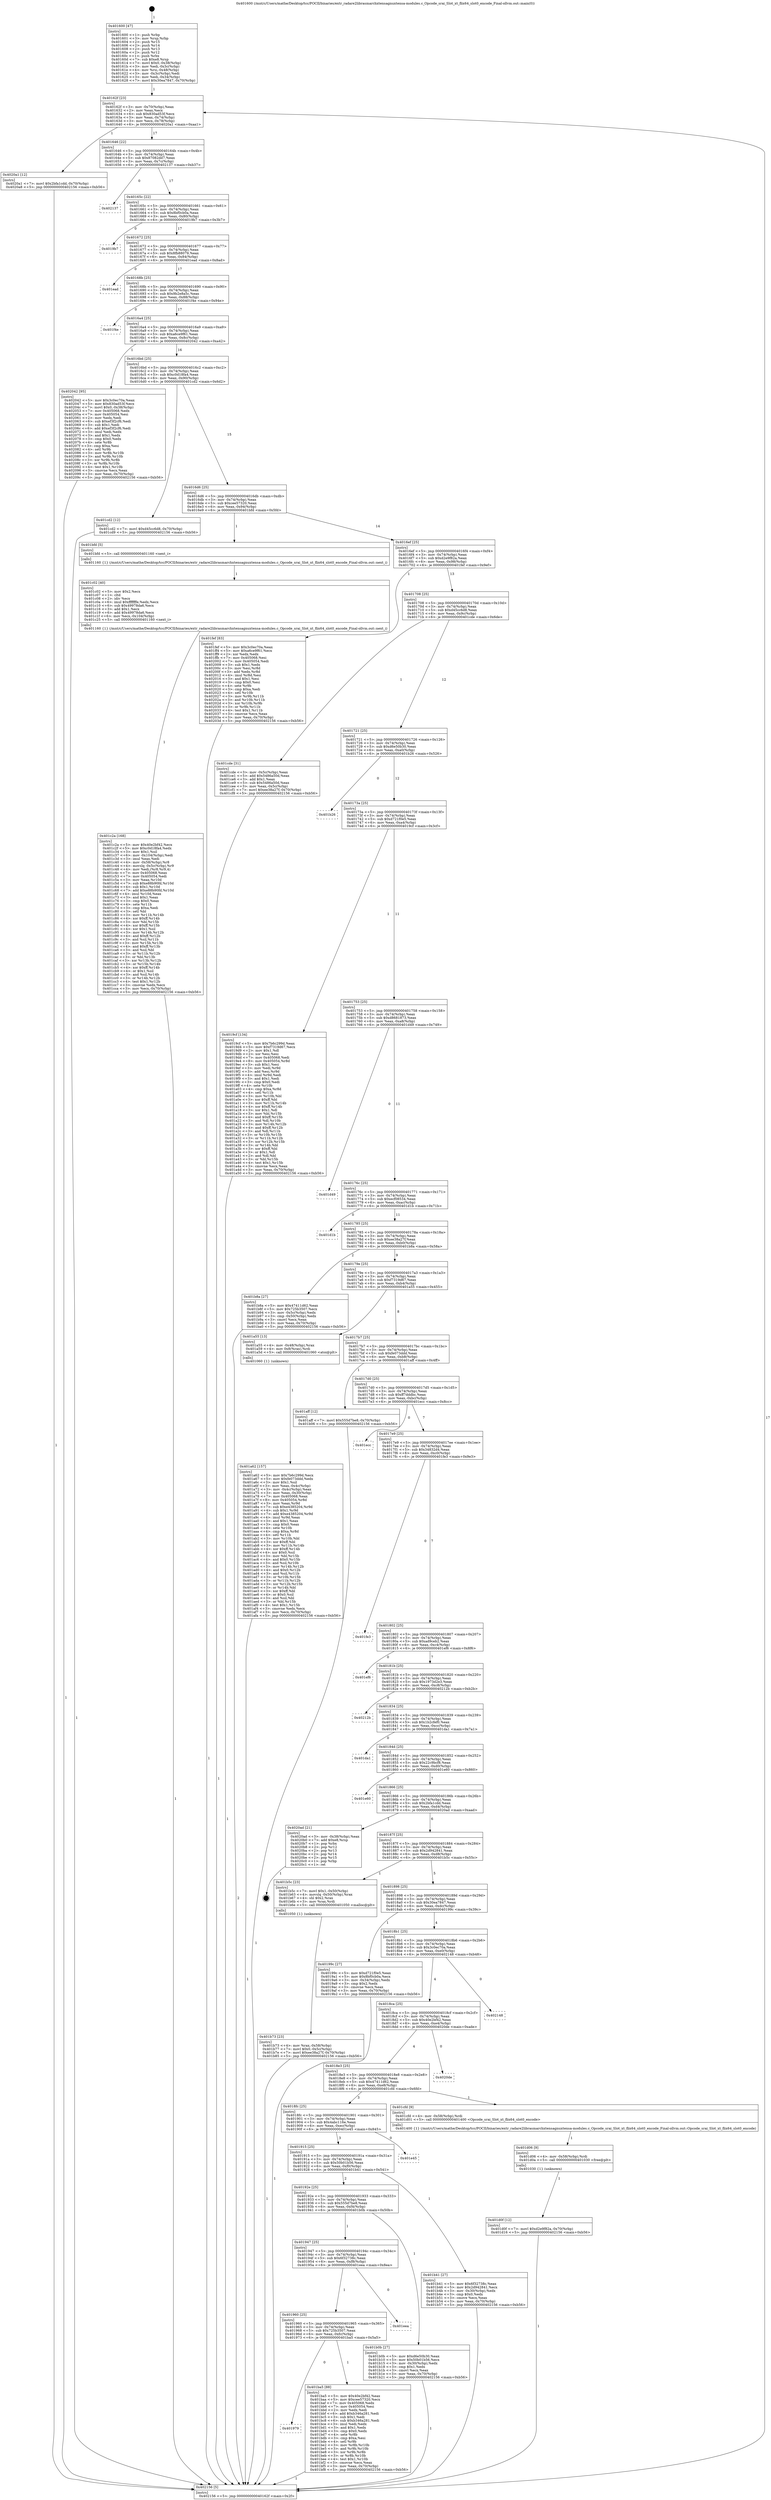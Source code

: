 digraph "0x401600" {
  label = "0x401600 (/mnt/c/Users/mathe/Desktop/tcc/POCII/binaries/extr_radare2librasmarchxtensagnuxtensa-modules.c_Opcode_srai_Slot_xt_flix64_slot0_encode_Final-ollvm.out::main(0))"
  labelloc = "t"
  node[shape=record]

  Entry [label="",width=0.3,height=0.3,shape=circle,fillcolor=black,style=filled]
  "0x40162f" [label="{
     0x40162f [23]\l
     | [instrs]\l
     &nbsp;&nbsp;0x40162f \<+3\>: mov -0x70(%rbp),%eax\l
     &nbsp;&nbsp;0x401632 \<+2\>: mov %eax,%ecx\l
     &nbsp;&nbsp;0x401634 \<+6\>: sub $0x830ad53f,%ecx\l
     &nbsp;&nbsp;0x40163a \<+3\>: mov %eax,-0x74(%rbp)\l
     &nbsp;&nbsp;0x40163d \<+3\>: mov %ecx,-0x78(%rbp)\l
     &nbsp;&nbsp;0x401640 \<+6\>: je 00000000004020a1 \<main+0xaa1\>\l
  }"]
  "0x4020a1" [label="{
     0x4020a1 [12]\l
     | [instrs]\l
     &nbsp;&nbsp;0x4020a1 \<+7\>: movl $0x2bfa1cdd,-0x70(%rbp)\l
     &nbsp;&nbsp;0x4020a8 \<+5\>: jmp 0000000000402156 \<main+0xb56\>\l
  }"]
  "0x401646" [label="{
     0x401646 [22]\l
     | [instrs]\l
     &nbsp;&nbsp;0x401646 \<+5\>: jmp 000000000040164b \<main+0x4b\>\l
     &nbsp;&nbsp;0x40164b \<+3\>: mov -0x74(%rbp),%eax\l
     &nbsp;&nbsp;0x40164e \<+5\>: sub $0x87082dd7,%eax\l
     &nbsp;&nbsp;0x401653 \<+3\>: mov %eax,-0x7c(%rbp)\l
     &nbsp;&nbsp;0x401656 \<+6\>: je 0000000000402137 \<main+0xb37\>\l
  }"]
  Exit [label="",width=0.3,height=0.3,shape=circle,fillcolor=black,style=filled,peripheries=2]
  "0x402137" [label="{
     0x402137\l
  }", style=dashed]
  "0x40165c" [label="{
     0x40165c [22]\l
     | [instrs]\l
     &nbsp;&nbsp;0x40165c \<+5\>: jmp 0000000000401661 \<main+0x61\>\l
     &nbsp;&nbsp;0x401661 \<+3\>: mov -0x74(%rbp),%eax\l
     &nbsp;&nbsp;0x401664 \<+5\>: sub $0x8bf0cb0a,%eax\l
     &nbsp;&nbsp;0x401669 \<+3\>: mov %eax,-0x80(%rbp)\l
     &nbsp;&nbsp;0x40166c \<+6\>: je 00000000004019b7 \<main+0x3b7\>\l
  }"]
  "0x401d0f" [label="{
     0x401d0f [12]\l
     | [instrs]\l
     &nbsp;&nbsp;0x401d0f \<+7\>: movl $0xd2e9f82a,-0x70(%rbp)\l
     &nbsp;&nbsp;0x401d16 \<+5\>: jmp 0000000000402156 \<main+0xb56\>\l
  }"]
  "0x4019b7" [label="{
     0x4019b7\l
  }", style=dashed]
  "0x401672" [label="{
     0x401672 [25]\l
     | [instrs]\l
     &nbsp;&nbsp;0x401672 \<+5\>: jmp 0000000000401677 \<main+0x77\>\l
     &nbsp;&nbsp;0x401677 \<+3\>: mov -0x74(%rbp),%eax\l
     &nbsp;&nbsp;0x40167a \<+5\>: sub $0x8fb88079,%eax\l
     &nbsp;&nbsp;0x40167f \<+6\>: mov %eax,-0x84(%rbp)\l
     &nbsp;&nbsp;0x401685 \<+6\>: je 0000000000401ead \<main+0x8ad\>\l
  }"]
  "0x401d06" [label="{
     0x401d06 [9]\l
     | [instrs]\l
     &nbsp;&nbsp;0x401d06 \<+4\>: mov -0x58(%rbp),%rdi\l
     &nbsp;&nbsp;0x401d0a \<+5\>: call 0000000000401030 \<free@plt\>\l
     | [calls]\l
     &nbsp;&nbsp;0x401030 \{1\} (unknown)\l
  }"]
  "0x401ead" [label="{
     0x401ead\l
  }", style=dashed]
  "0x40168b" [label="{
     0x40168b [25]\l
     | [instrs]\l
     &nbsp;&nbsp;0x40168b \<+5\>: jmp 0000000000401690 \<main+0x90\>\l
     &nbsp;&nbsp;0x401690 \<+3\>: mov -0x74(%rbp),%eax\l
     &nbsp;&nbsp;0x401693 \<+5\>: sub $0x9b2e8a5c,%eax\l
     &nbsp;&nbsp;0x401698 \<+6\>: mov %eax,-0x88(%rbp)\l
     &nbsp;&nbsp;0x40169e \<+6\>: je 0000000000401f4e \<main+0x94e\>\l
  }"]
  "0x401c2a" [label="{
     0x401c2a [168]\l
     | [instrs]\l
     &nbsp;&nbsp;0x401c2a \<+5\>: mov $0x40e2bf42,%ecx\l
     &nbsp;&nbsp;0x401c2f \<+5\>: mov $0xc0d18fa4,%edx\l
     &nbsp;&nbsp;0x401c34 \<+3\>: mov $0x1,%sil\l
     &nbsp;&nbsp;0x401c37 \<+6\>: mov -0x104(%rbp),%edi\l
     &nbsp;&nbsp;0x401c3d \<+3\>: imul %eax,%edi\l
     &nbsp;&nbsp;0x401c40 \<+4\>: mov -0x58(%rbp),%r8\l
     &nbsp;&nbsp;0x401c44 \<+4\>: movslq -0x5c(%rbp),%r9\l
     &nbsp;&nbsp;0x401c48 \<+4\>: mov %edi,(%r8,%r9,4)\l
     &nbsp;&nbsp;0x401c4c \<+7\>: mov 0x405068,%eax\l
     &nbsp;&nbsp;0x401c53 \<+7\>: mov 0x405054,%edi\l
     &nbsp;&nbsp;0x401c5a \<+3\>: mov %eax,%r10d\l
     &nbsp;&nbsp;0x401c5d \<+7\>: sub $0xe88b90fd,%r10d\l
     &nbsp;&nbsp;0x401c64 \<+4\>: sub $0x1,%r10d\l
     &nbsp;&nbsp;0x401c68 \<+7\>: add $0xe88b90fd,%r10d\l
     &nbsp;&nbsp;0x401c6f \<+4\>: imul %r10d,%eax\l
     &nbsp;&nbsp;0x401c73 \<+3\>: and $0x1,%eax\l
     &nbsp;&nbsp;0x401c76 \<+3\>: cmp $0x0,%eax\l
     &nbsp;&nbsp;0x401c79 \<+4\>: sete %r11b\l
     &nbsp;&nbsp;0x401c7d \<+3\>: cmp $0xa,%edi\l
     &nbsp;&nbsp;0x401c80 \<+3\>: setl %bl\l
     &nbsp;&nbsp;0x401c83 \<+3\>: mov %r11b,%r14b\l
     &nbsp;&nbsp;0x401c86 \<+4\>: xor $0xff,%r14b\l
     &nbsp;&nbsp;0x401c8a \<+3\>: mov %bl,%r15b\l
     &nbsp;&nbsp;0x401c8d \<+4\>: xor $0xff,%r15b\l
     &nbsp;&nbsp;0x401c91 \<+4\>: xor $0x1,%sil\l
     &nbsp;&nbsp;0x401c95 \<+3\>: mov %r14b,%r12b\l
     &nbsp;&nbsp;0x401c98 \<+4\>: and $0xff,%r12b\l
     &nbsp;&nbsp;0x401c9c \<+3\>: and %sil,%r11b\l
     &nbsp;&nbsp;0x401c9f \<+3\>: mov %r15b,%r13b\l
     &nbsp;&nbsp;0x401ca2 \<+4\>: and $0xff,%r13b\l
     &nbsp;&nbsp;0x401ca6 \<+3\>: and %sil,%bl\l
     &nbsp;&nbsp;0x401ca9 \<+3\>: or %r11b,%r12b\l
     &nbsp;&nbsp;0x401cac \<+3\>: or %bl,%r13b\l
     &nbsp;&nbsp;0x401caf \<+3\>: xor %r13b,%r12b\l
     &nbsp;&nbsp;0x401cb2 \<+3\>: or %r15b,%r14b\l
     &nbsp;&nbsp;0x401cb5 \<+4\>: xor $0xff,%r14b\l
     &nbsp;&nbsp;0x401cb9 \<+4\>: or $0x1,%sil\l
     &nbsp;&nbsp;0x401cbd \<+3\>: and %sil,%r14b\l
     &nbsp;&nbsp;0x401cc0 \<+3\>: or %r14b,%r12b\l
     &nbsp;&nbsp;0x401cc3 \<+4\>: test $0x1,%r12b\l
     &nbsp;&nbsp;0x401cc7 \<+3\>: cmovne %edx,%ecx\l
     &nbsp;&nbsp;0x401cca \<+3\>: mov %ecx,-0x70(%rbp)\l
     &nbsp;&nbsp;0x401ccd \<+5\>: jmp 0000000000402156 \<main+0xb56\>\l
  }"]
  "0x401f4e" [label="{
     0x401f4e\l
  }", style=dashed]
  "0x4016a4" [label="{
     0x4016a4 [25]\l
     | [instrs]\l
     &nbsp;&nbsp;0x4016a4 \<+5\>: jmp 00000000004016a9 \<main+0xa9\>\l
     &nbsp;&nbsp;0x4016a9 \<+3\>: mov -0x74(%rbp),%eax\l
     &nbsp;&nbsp;0x4016ac \<+5\>: sub $0xa6ce9f61,%eax\l
     &nbsp;&nbsp;0x4016b1 \<+6\>: mov %eax,-0x8c(%rbp)\l
     &nbsp;&nbsp;0x4016b7 \<+6\>: je 0000000000402042 \<main+0xa42\>\l
  }"]
  "0x401c02" [label="{
     0x401c02 [40]\l
     | [instrs]\l
     &nbsp;&nbsp;0x401c02 \<+5\>: mov $0x2,%ecx\l
     &nbsp;&nbsp;0x401c07 \<+1\>: cltd\l
     &nbsp;&nbsp;0x401c08 \<+2\>: idiv %ecx\l
     &nbsp;&nbsp;0x401c0a \<+6\>: imul $0xfffffffe,%edx,%ecx\l
     &nbsp;&nbsp;0x401c10 \<+6\>: sub $0x49978da6,%ecx\l
     &nbsp;&nbsp;0x401c16 \<+3\>: add $0x1,%ecx\l
     &nbsp;&nbsp;0x401c19 \<+6\>: add $0x49978da6,%ecx\l
     &nbsp;&nbsp;0x401c1f \<+6\>: mov %ecx,-0x104(%rbp)\l
     &nbsp;&nbsp;0x401c25 \<+5\>: call 0000000000401160 \<next_i\>\l
     | [calls]\l
     &nbsp;&nbsp;0x401160 \{1\} (/mnt/c/Users/mathe/Desktop/tcc/POCII/binaries/extr_radare2librasmarchxtensagnuxtensa-modules.c_Opcode_srai_Slot_xt_flix64_slot0_encode_Final-ollvm.out::next_i)\l
  }"]
  "0x402042" [label="{
     0x402042 [95]\l
     | [instrs]\l
     &nbsp;&nbsp;0x402042 \<+5\>: mov $0x3c0ec70a,%eax\l
     &nbsp;&nbsp;0x402047 \<+5\>: mov $0x830ad53f,%ecx\l
     &nbsp;&nbsp;0x40204c \<+7\>: movl $0x0,-0x38(%rbp)\l
     &nbsp;&nbsp;0x402053 \<+7\>: mov 0x405068,%edx\l
     &nbsp;&nbsp;0x40205a \<+7\>: mov 0x405054,%esi\l
     &nbsp;&nbsp;0x402061 \<+2\>: mov %edx,%edi\l
     &nbsp;&nbsp;0x402063 \<+6\>: sub $0xef3f2cf6,%edi\l
     &nbsp;&nbsp;0x402069 \<+3\>: sub $0x1,%edi\l
     &nbsp;&nbsp;0x40206c \<+6\>: add $0xef3f2cf6,%edi\l
     &nbsp;&nbsp;0x402072 \<+3\>: imul %edi,%edx\l
     &nbsp;&nbsp;0x402075 \<+3\>: and $0x1,%edx\l
     &nbsp;&nbsp;0x402078 \<+3\>: cmp $0x0,%edx\l
     &nbsp;&nbsp;0x40207b \<+4\>: sete %r8b\l
     &nbsp;&nbsp;0x40207f \<+3\>: cmp $0xa,%esi\l
     &nbsp;&nbsp;0x402082 \<+4\>: setl %r9b\l
     &nbsp;&nbsp;0x402086 \<+3\>: mov %r8b,%r10b\l
     &nbsp;&nbsp;0x402089 \<+3\>: and %r9b,%r10b\l
     &nbsp;&nbsp;0x40208c \<+3\>: xor %r9b,%r8b\l
     &nbsp;&nbsp;0x40208f \<+3\>: or %r8b,%r10b\l
     &nbsp;&nbsp;0x402092 \<+4\>: test $0x1,%r10b\l
     &nbsp;&nbsp;0x402096 \<+3\>: cmovne %ecx,%eax\l
     &nbsp;&nbsp;0x402099 \<+3\>: mov %eax,-0x70(%rbp)\l
     &nbsp;&nbsp;0x40209c \<+5\>: jmp 0000000000402156 \<main+0xb56\>\l
  }"]
  "0x4016bd" [label="{
     0x4016bd [25]\l
     | [instrs]\l
     &nbsp;&nbsp;0x4016bd \<+5\>: jmp 00000000004016c2 \<main+0xc2\>\l
     &nbsp;&nbsp;0x4016c2 \<+3\>: mov -0x74(%rbp),%eax\l
     &nbsp;&nbsp;0x4016c5 \<+5\>: sub $0xc0d18fa4,%eax\l
     &nbsp;&nbsp;0x4016ca \<+6\>: mov %eax,-0x90(%rbp)\l
     &nbsp;&nbsp;0x4016d0 \<+6\>: je 0000000000401cd2 \<main+0x6d2\>\l
  }"]
  "0x401979" [label="{
     0x401979\l
  }", style=dashed]
  "0x401cd2" [label="{
     0x401cd2 [12]\l
     | [instrs]\l
     &nbsp;&nbsp;0x401cd2 \<+7\>: movl $0xd45cc6d8,-0x70(%rbp)\l
     &nbsp;&nbsp;0x401cd9 \<+5\>: jmp 0000000000402156 \<main+0xb56\>\l
  }"]
  "0x4016d6" [label="{
     0x4016d6 [25]\l
     | [instrs]\l
     &nbsp;&nbsp;0x4016d6 \<+5\>: jmp 00000000004016db \<main+0xdb\>\l
     &nbsp;&nbsp;0x4016db \<+3\>: mov -0x74(%rbp),%eax\l
     &nbsp;&nbsp;0x4016de \<+5\>: sub $0xcee57320,%eax\l
     &nbsp;&nbsp;0x4016e3 \<+6\>: mov %eax,-0x94(%rbp)\l
     &nbsp;&nbsp;0x4016e9 \<+6\>: je 0000000000401bfd \<main+0x5fd\>\l
  }"]
  "0x401ba5" [label="{
     0x401ba5 [88]\l
     | [instrs]\l
     &nbsp;&nbsp;0x401ba5 \<+5\>: mov $0x40e2bf42,%eax\l
     &nbsp;&nbsp;0x401baa \<+5\>: mov $0xcee57320,%ecx\l
     &nbsp;&nbsp;0x401baf \<+7\>: mov 0x405068,%edx\l
     &nbsp;&nbsp;0x401bb6 \<+7\>: mov 0x405054,%esi\l
     &nbsp;&nbsp;0x401bbd \<+2\>: mov %edx,%edi\l
     &nbsp;&nbsp;0x401bbf \<+6\>: add $0xb346a281,%edi\l
     &nbsp;&nbsp;0x401bc5 \<+3\>: sub $0x1,%edi\l
     &nbsp;&nbsp;0x401bc8 \<+6\>: sub $0xb346a281,%edi\l
     &nbsp;&nbsp;0x401bce \<+3\>: imul %edi,%edx\l
     &nbsp;&nbsp;0x401bd1 \<+3\>: and $0x1,%edx\l
     &nbsp;&nbsp;0x401bd4 \<+3\>: cmp $0x0,%edx\l
     &nbsp;&nbsp;0x401bd7 \<+4\>: sete %r8b\l
     &nbsp;&nbsp;0x401bdb \<+3\>: cmp $0xa,%esi\l
     &nbsp;&nbsp;0x401bde \<+4\>: setl %r9b\l
     &nbsp;&nbsp;0x401be2 \<+3\>: mov %r8b,%r10b\l
     &nbsp;&nbsp;0x401be5 \<+3\>: and %r9b,%r10b\l
     &nbsp;&nbsp;0x401be8 \<+3\>: xor %r9b,%r8b\l
     &nbsp;&nbsp;0x401beb \<+3\>: or %r8b,%r10b\l
     &nbsp;&nbsp;0x401bee \<+4\>: test $0x1,%r10b\l
     &nbsp;&nbsp;0x401bf2 \<+3\>: cmovne %ecx,%eax\l
     &nbsp;&nbsp;0x401bf5 \<+3\>: mov %eax,-0x70(%rbp)\l
     &nbsp;&nbsp;0x401bf8 \<+5\>: jmp 0000000000402156 \<main+0xb56\>\l
  }"]
  "0x401bfd" [label="{
     0x401bfd [5]\l
     | [instrs]\l
     &nbsp;&nbsp;0x401bfd \<+5\>: call 0000000000401160 \<next_i\>\l
     | [calls]\l
     &nbsp;&nbsp;0x401160 \{1\} (/mnt/c/Users/mathe/Desktop/tcc/POCII/binaries/extr_radare2librasmarchxtensagnuxtensa-modules.c_Opcode_srai_Slot_xt_flix64_slot0_encode_Final-ollvm.out::next_i)\l
  }"]
  "0x4016ef" [label="{
     0x4016ef [25]\l
     | [instrs]\l
     &nbsp;&nbsp;0x4016ef \<+5\>: jmp 00000000004016f4 \<main+0xf4\>\l
     &nbsp;&nbsp;0x4016f4 \<+3\>: mov -0x74(%rbp),%eax\l
     &nbsp;&nbsp;0x4016f7 \<+5\>: sub $0xd2e9f82a,%eax\l
     &nbsp;&nbsp;0x4016fc \<+6\>: mov %eax,-0x98(%rbp)\l
     &nbsp;&nbsp;0x401702 \<+6\>: je 0000000000401fef \<main+0x9ef\>\l
  }"]
  "0x401960" [label="{
     0x401960 [25]\l
     | [instrs]\l
     &nbsp;&nbsp;0x401960 \<+5\>: jmp 0000000000401965 \<main+0x365\>\l
     &nbsp;&nbsp;0x401965 \<+3\>: mov -0x74(%rbp),%eax\l
     &nbsp;&nbsp;0x401968 \<+5\>: sub $0x725b3507,%eax\l
     &nbsp;&nbsp;0x40196d \<+6\>: mov %eax,-0xfc(%rbp)\l
     &nbsp;&nbsp;0x401973 \<+6\>: je 0000000000401ba5 \<main+0x5a5\>\l
  }"]
  "0x401fef" [label="{
     0x401fef [83]\l
     | [instrs]\l
     &nbsp;&nbsp;0x401fef \<+5\>: mov $0x3c0ec70a,%eax\l
     &nbsp;&nbsp;0x401ff4 \<+5\>: mov $0xa6ce9f61,%ecx\l
     &nbsp;&nbsp;0x401ff9 \<+2\>: xor %edx,%edx\l
     &nbsp;&nbsp;0x401ffb \<+7\>: mov 0x405068,%esi\l
     &nbsp;&nbsp;0x402002 \<+7\>: mov 0x405054,%edi\l
     &nbsp;&nbsp;0x402009 \<+3\>: sub $0x1,%edx\l
     &nbsp;&nbsp;0x40200c \<+3\>: mov %esi,%r8d\l
     &nbsp;&nbsp;0x40200f \<+3\>: add %edx,%r8d\l
     &nbsp;&nbsp;0x402012 \<+4\>: imul %r8d,%esi\l
     &nbsp;&nbsp;0x402016 \<+3\>: and $0x1,%esi\l
     &nbsp;&nbsp;0x402019 \<+3\>: cmp $0x0,%esi\l
     &nbsp;&nbsp;0x40201c \<+4\>: sete %r9b\l
     &nbsp;&nbsp;0x402020 \<+3\>: cmp $0xa,%edi\l
     &nbsp;&nbsp;0x402023 \<+4\>: setl %r10b\l
     &nbsp;&nbsp;0x402027 \<+3\>: mov %r9b,%r11b\l
     &nbsp;&nbsp;0x40202a \<+3\>: and %r10b,%r11b\l
     &nbsp;&nbsp;0x40202d \<+3\>: xor %r10b,%r9b\l
     &nbsp;&nbsp;0x402030 \<+3\>: or %r9b,%r11b\l
     &nbsp;&nbsp;0x402033 \<+4\>: test $0x1,%r11b\l
     &nbsp;&nbsp;0x402037 \<+3\>: cmovne %ecx,%eax\l
     &nbsp;&nbsp;0x40203a \<+3\>: mov %eax,-0x70(%rbp)\l
     &nbsp;&nbsp;0x40203d \<+5\>: jmp 0000000000402156 \<main+0xb56\>\l
  }"]
  "0x401708" [label="{
     0x401708 [25]\l
     | [instrs]\l
     &nbsp;&nbsp;0x401708 \<+5\>: jmp 000000000040170d \<main+0x10d\>\l
     &nbsp;&nbsp;0x40170d \<+3\>: mov -0x74(%rbp),%eax\l
     &nbsp;&nbsp;0x401710 \<+5\>: sub $0xd45cc6d8,%eax\l
     &nbsp;&nbsp;0x401715 \<+6\>: mov %eax,-0x9c(%rbp)\l
     &nbsp;&nbsp;0x40171b \<+6\>: je 0000000000401cde \<main+0x6de\>\l
  }"]
  "0x401eea" [label="{
     0x401eea\l
  }", style=dashed]
  "0x401cde" [label="{
     0x401cde [31]\l
     | [instrs]\l
     &nbsp;&nbsp;0x401cde \<+3\>: mov -0x5c(%rbp),%eax\l
     &nbsp;&nbsp;0x401ce1 \<+5\>: add $0x5486a50d,%eax\l
     &nbsp;&nbsp;0x401ce6 \<+3\>: add $0x1,%eax\l
     &nbsp;&nbsp;0x401ce9 \<+5\>: sub $0x5486a50d,%eax\l
     &nbsp;&nbsp;0x401cee \<+3\>: mov %eax,-0x5c(%rbp)\l
     &nbsp;&nbsp;0x401cf1 \<+7\>: movl $0xee38a27f,-0x70(%rbp)\l
     &nbsp;&nbsp;0x401cf8 \<+5\>: jmp 0000000000402156 \<main+0xb56\>\l
  }"]
  "0x401721" [label="{
     0x401721 [25]\l
     | [instrs]\l
     &nbsp;&nbsp;0x401721 \<+5\>: jmp 0000000000401726 \<main+0x126\>\l
     &nbsp;&nbsp;0x401726 \<+3\>: mov -0x74(%rbp),%eax\l
     &nbsp;&nbsp;0x401729 \<+5\>: sub $0xd6e50b30,%eax\l
     &nbsp;&nbsp;0x40172e \<+6\>: mov %eax,-0xa0(%rbp)\l
     &nbsp;&nbsp;0x401734 \<+6\>: je 0000000000401b26 \<main+0x526\>\l
  }"]
  "0x401b73" [label="{
     0x401b73 [23]\l
     | [instrs]\l
     &nbsp;&nbsp;0x401b73 \<+4\>: mov %rax,-0x58(%rbp)\l
     &nbsp;&nbsp;0x401b77 \<+7\>: movl $0x0,-0x5c(%rbp)\l
     &nbsp;&nbsp;0x401b7e \<+7\>: movl $0xee38a27f,-0x70(%rbp)\l
     &nbsp;&nbsp;0x401b85 \<+5\>: jmp 0000000000402156 \<main+0xb56\>\l
  }"]
  "0x401b26" [label="{
     0x401b26\l
  }", style=dashed]
  "0x40173a" [label="{
     0x40173a [25]\l
     | [instrs]\l
     &nbsp;&nbsp;0x40173a \<+5\>: jmp 000000000040173f \<main+0x13f\>\l
     &nbsp;&nbsp;0x40173f \<+3\>: mov -0x74(%rbp),%eax\l
     &nbsp;&nbsp;0x401742 \<+5\>: sub $0xd721f0e5,%eax\l
     &nbsp;&nbsp;0x401747 \<+6\>: mov %eax,-0xa4(%rbp)\l
     &nbsp;&nbsp;0x40174d \<+6\>: je 00000000004019cf \<main+0x3cf\>\l
  }"]
  "0x401947" [label="{
     0x401947 [25]\l
     | [instrs]\l
     &nbsp;&nbsp;0x401947 \<+5\>: jmp 000000000040194c \<main+0x34c\>\l
     &nbsp;&nbsp;0x40194c \<+3\>: mov -0x74(%rbp),%eax\l
     &nbsp;&nbsp;0x40194f \<+5\>: sub $0x6f32738c,%eax\l
     &nbsp;&nbsp;0x401954 \<+6\>: mov %eax,-0xf8(%rbp)\l
     &nbsp;&nbsp;0x40195a \<+6\>: je 0000000000401eea \<main+0x8ea\>\l
  }"]
  "0x4019cf" [label="{
     0x4019cf [134]\l
     | [instrs]\l
     &nbsp;&nbsp;0x4019cf \<+5\>: mov $0x7b6c299d,%eax\l
     &nbsp;&nbsp;0x4019d4 \<+5\>: mov $0xf7319d67,%ecx\l
     &nbsp;&nbsp;0x4019d9 \<+2\>: mov $0x1,%dl\l
     &nbsp;&nbsp;0x4019db \<+2\>: xor %esi,%esi\l
     &nbsp;&nbsp;0x4019dd \<+7\>: mov 0x405068,%edi\l
     &nbsp;&nbsp;0x4019e4 \<+8\>: mov 0x405054,%r8d\l
     &nbsp;&nbsp;0x4019ec \<+3\>: sub $0x1,%esi\l
     &nbsp;&nbsp;0x4019ef \<+3\>: mov %edi,%r9d\l
     &nbsp;&nbsp;0x4019f2 \<+3\>: add %esi,%r9d\l
     &nbsp;&nbsp;0x4019f5 \<+4\>: imul %r9d,%edi\l
     &nbsp;&nbsp;0x4019f9 \<+3\>: and $0x1,%edi\l
     &nbsp;&nbsp;0x4019fc \<+3\>: cmp $0x0,%edi\l
     &nbsp;&nbsp;0x4019ff \<+4\>: sete %r10b\l
     &nbsp;&nbsp;0x401a03 \<+4\>: cmp $0xa,%r8d\l
     &nbsp;&nbsp;0x401a07 \<+4\>: setl %r11b\l
     &nbsp;&nbsp;0x401a0b \<+3\>: mov %r10b,%bl\l
     &nbsp;&nbsp;0x401a0e \<+3\>: xor $0xff,%bl\l
     &nbsp;&nbsp;0x401a11 \<+3\>: mov %r11b,%r14b\l
     &nbsp;&nbsp;0x401a14 \<+4\>: xor $0xff,%r14b\l
     &nbsp;&nbsp;0x401a18 \<+3\>: xor $0x1,%dl\l
     &nbsp;&nbsp;0x401a1b \<+3\>: mov %bl,%r15b\l
     &nbsp;&nbsp;0x401a1e \<+4\>: and $0xff,%r15b\l
     &nbsp;&nbsp;0x401a22 \<+3\>: and %dl,%r10b\l
     &nbsp;&nbsp;0x401a25 \<+3\>: mov %r14b,%r12b\l
     &nbsp;&nbsp;0x401a28 \<+4\>: and $0xff,%r12b\l
     &nbsp;&nbsp;0x401a2c \<+3\>: and %dl,%r11b\l
     &nbsp;&nbsp;0x401a2f \<+3\>: or %r10b,%r15b\l
     &nbsp;&nbsp;0x401a32 \<+3\>: or %r11b,%r12b\l
     &nbsp;&nbsp;0x401a35 \<+3\>: xor %r12b,%r15b\l
     &nbsp;&nbsp;0x401a38 \<+3\>: or %r14b,%bl\l
     &nbsp;&nbsp;0x401a3b \<+3\>: xor $0xff,%bl\l
     &nbsp;&nbsp;0x401a3e \<+3\>: or $0x1,%dl\l
     &nbsp;&nbsp;0x401a41 \<+2\>: and %dl,%bl\l
     &nbsp;&nbsp;0x401a43 \<+3\>: or %bl,%r15b\l
     &nbsp;&nbsp;0x401a46 \<+4\>: test $0x1,%r15b\l
     &nbsp;&nbsp;0x401a4a \<+3\>: cmovne %ecx,%eax\l
     &nbsp;&nbsp;0x401a4d \<+3\>: mov %eax,-0x70(%rbp)\l
     &nbsp;&nbsp;0x401a50 \<+5\>: jmp 0000000000402156 \<main+0xb56\>\l
  }"]
  "0x401753" [label="{
     0x401753 [25]\l
     | [instrs]\l
     &nbsp;&nbsp;0x401753 \<+5\>: jmp 0000000000401758 \<main+0x158\>\l
     &nbsp;&nbsp;0x401758 \<+3\>: mov -0x74(%rbp),%eax\l
     &nbsp;&nbsp;0x40175b \<+5\>: sub $0xd8681873,%eax\l
     &nbsp;&nbsp;0x401760 \<+6\>: mov %eax,-0xa8(%rbp)\l
     &nbsp;&nbsp;0x401766 \<+6\>: je 0000000000401d49 \<main+0x749\>\l
  }"]
  "0x401b0b" [label="{
     0x401b0b [27]\l
     | [instrs]\l
     &nbsp;&nbsp;0x401b0b \<+5\>: mov $0xd6e50b30,%eax\l
     &nbsp;&nbsp;0x401b10 \<+5\>: mov $0x50b01b56,%ecx\l
     &nbsp;&nbsp;0x401b15 \<+3\>: mov -0x30(%rbp),%edx\l
     &nbsp;&nbsp;0x401b18 \<+3\>: cmp $0x1,%edx\l
     &nbsp;&nbsp;0x401b1b \<+3\>: cmovl %ecx,%eax\l
     &nbsp;&nbsp;0x401b1e \<+3\>: mov %eax,-0x70(%rbp)\l
     &nbsp;&nbsp;0x401b21 \<+5\>: jmp 0000000000402156 \<main+0xb56\>\l
  }"]
  "0x401d49" [label="{
     0x401d49\l
  }", style=dashed]
  "0x40176c" [label="{
     0x40176c [25]\l
     | [instrs]\l
     &nbsp;&nbsp;0x40176c \<+5\>: jmp 0000000000401771 \<main+0x171\>\l
     &nbsp;&nbsp;0x401771 \<+3\>: mov -0x74(%rbp),%eax\l
     &nbsp;&nbsp;0x401774 \<+5\>: sub $0xecf08534,%eax\l
     &nbsp;&nbsp;0x401779 \<+6\>: mov %eax,-0xac(%rbp)\l
     &nbsp;&nbsp;0x40177f \<+6\>: je 0000000000401d1b \<main+0x71b\>\l
  }"]
  "0x40192e" [label="{
     0x40192e [25]\l
     | [instrs]\l
     &nbsp;&nbsp;0x40192e \<+5\>: jmp 0000000000401933 \<main+0x333\>\l
     &nbsp;&nbsp;0x401933 \<+3\>: mov -0x74(%rbp),%eax\l
     &nbsp;&nbsp;0x401936 \<+5\>: sub $0x555d7be8,%eax\l
     &nbsp;&nbsp;0x40193b \<+6\>: mov %eax,-0xf4(%rbp)\l
     &nbsp;&nbsp;0x401941 \<+6\>: je 0000000000401b0b \<main+0x50b\>\l
  }"]
  "0x401d1b" [label="{
     0x401d1b\l
  }", style=dashed]
  "0x401785" [label="{
     0x401785 [25]\l
     | [instrs]\l
     &nbsp;&nbsp;0x401785 \<+5\>: jmp 000000000040178a \<main+0x18a\>\l
     &nbsp;&nbsp;0x40178a \<+3\>: mov -0x74(%rbp),%eax\l
     &nbsp;&nbsp;0x40178d \<+5\>: sub $0xee38a27f,%eax\l
     &nbsp;&nbsp;0x401792 \<+6\>: mov %eax,-0xb0(%rbp)\l
     &nbsp;&nbsp;0x401798 \<+6\>: je 0000000000401b8a \<main+0x58a\>\l
  }"]
  "0x401b41" [label="{
     0x401b41 [27]\l
     | [instrs]\l
     &nbsp;&nbsp;0x401b41 \<+5\>: mov $0x6f32738c,%eax\l
     &nbsp;&nbsp;0x401b46 \<+5\>: mov $0x2d942841,%ecx\l
     &nbsp;&nbsp;0x401b4b \<+3\>: mov -0x30(%rbp),%edx\l
     &nbsp;&nbsp;0x401b4e \<+3\>: cmp $0x0,%edx\l
     &nbsp;&nbsp;0x401b51 \<+3\>: cmove %ecx,%eax\l
     &nbsp;&nbsp;0x401b54 \<+3\>: mov %eax,-0x70(%rbp)\l
     &nbsp;&nbsp;0x401b57 \<+5\>: jmp 0000000000402156 \<main+0xb56\>\l
  }"]
  "0x401b8a" [label="{
     0x401b8a [27]\l
     | [instrs]\l
     &nbsp;&nbsp;0x401b8a \<+5\>: mov $0x47411d62,%eax\l
     &nbsp;&nbsp;0x401b8f \<+5\>: mov $0x725b3507,%ecx\l
     &nbsp;&nbsp;0x401b94 \<+3\>: mov -0x5c(%rbp),%edx\l
     &nbsp;&nbsp;0x401b97 \<+3\>: cmp -0x50(%rbp),%edx\l
     &nbsp;&nbsp;0x401b9a \<+3\>: cmovl %ecx,%eax\l
     &nbsp;&nbsp;0x401b9d \<+3\>: mov %eax,-0x70(%rbp)\l
     &nbsp;&nbsp;0x401ba0 \<+5\>: jmp 0000000000402156 \<main+0xb56\>\l
  }"]
  "0x40179e" [label="{
     0x40179e [25]\l
     | [instrs]\l
     &nbsp;&nbsp;0x40179e \<+5\>: jmp 00000000004017a3 \<main+0x1a3\>\l
     &nbsp;&nbsp;0x4017a3 \<+3\>: mov -0x74(%rbp),%eax\l
     &nbsp;&nbsp;0x4017a6 \<+5\>: sub $0xf7319d67,%eax\l
     &nbsp;&nbsp;0x4017ab \<+6\>: mov %eax,-0xb4(%rbp)\l
     &nbsp;&nbsp;0x4017b1 \<+6\>: je 0000000000401a55 \<main+0x455\>\l
  }"]
  "0x401915" [label="{
     0x401915 [25]\l
     | [instrs]\l
     &nbsp;&nbsp;0x401915 \<+5\>: jmp 000000000040191a \<main+0x31a\>\l
     &nbsp;&nbsp;0x40191a \<+3\>: mov -0x74(%rbp),%eax\l
     &nbsp;&nbsp;0x40191d \<+5\>: sub $0x50b01b56,%eax\l
     &nbsp;&nbsp;0x401922 \<+6\>: mov %eax,-0xf0(%rbp)\l
     &nbsp;&nbsp;0x401928 \<+6\>: je 0000000000401b41 \<main+0x541\>\l
  }"]
  "0x401a55" [label="{
     0x401a55 [13]\l
     | [instrs]\l
     &nbsp;&nbsp;0x401a55 \<+4\>: mov -0x48(%rbp),%rax\l
     &nbsp;&nbsp;0x401a59 \<+4\>: mov 0x8(%rax),%rdi\l
     &nbsp;&nbsp;0x401a5d \<+5\>: call 0000000000401060 \<atoi@plt\>\l
     | [calls]\l
     &nbsp;&nbsp;0x401060 \{1\} (unknown)\l
  }"]
  "0x4017b7" [label="{
     0x4017b7 [25]\l
     | [instrs]\l
     &nbsp;&nbsp;0x4017b7 \<+5\>: jmp 00000000004017bc \<main+0x1bc\>\l
     &nbsp;&nbsp;0x4017bc \<+3\>: mov -0x74(%rbp),%eax\l
     &nbsp;&nbsp;0x4017bf \<+5\>: sub $0xfe073ddd,%eax\l
     &nbsp;&nbsp;0x4017c4 \<+6\>: mov %eax,-0xb8(%rbp)\l
     &nbsp;&nbsp;0x4017ca \<+6\>: je 0000000000401aff \<main+0x4ff\>\l
  }"]
  "0x401e45" [label="{
     0x401e45\l
  }", style=dashed]
  "0x401aff" [label="{
     0x401aff [12]\l
     | [instrs]\l
     &nbsp;&nbsp;0x401aff \<+7\>: movl $0x555d7be8,-0x70(%rbp)\l
     &nbsp;&nbsp;0x401b06 \<+5\>: jmp 0000000000402156 \<main+0xb56\>\l
  }"]
  "0x4017d0" [label="{
     0x4017d0 [25]\l
     | [instrs]\l
     &nbsp;&nbsp;0x4017d0 \<+5\>: jmp 00000000004017d5 \<main+0x1d5\>\l
     &nbsp;&nbsp;0x4017d5 \<+3\>: mov -0x74(%rbp),%eax\l
     &nbsp;&nbsp;0x4017d8 \<+5\>: sub $0xff7dddbc,%eax\l
     &nbsp;&nbsp;0x4017dd \<+6\>: mov %eax,-0xbc(%rbp)\l
     &nbsp;&nbsp;0x4017e3 \<+6\>: je 0000000000401ecc \<main+0x8cc\>\l
  }"]
  "0x4018fc" [label="{
     0x4018fc [25]\l
     | [instrs]\l
     &nbsp;&nbsp;0x4018fc \<+5\>: jmp 0000000000401901 \<main+0x301\>\l
     &nbsp;&nbsp;0x401901 \<+3\>: mov -0x74(%rbp),%eax\l
     &nbsp;&nbsp;0x401904 \<+5\>: sub $0x4abc116e,%eax\l
     &nbsp;&nbsp;0x401909 \<+6\>: mov %eax,-0xec(%rbp)\l
     &nbsp;&nbsp;0x40190f \<+6\>: je 0000000000401e45 \<main+0x845\>\l
  }"]
  "0x401ecc" [label="{
     0x401ecc\l
  }", style=dashed]
  "0x4017e9" [label="{
     0x4017e9 [25]\l
     | [instrs]\l
     &nbsp;&nbsp;0x4017e9 \<+5\>: jmp 00000000004017ee \<main+0x1ee\>\l
     &nbsp;&nbsp;0x4017ee \<+3\>: mov -0x74(%rbp),%eax\l
     &nbsp;&nbsp;0x4017f1 \<+5\>: sub $0x34832d4,%eax\l
     &nbsp;&nbsp;0x4017f6 \<+6\>: mov %eax,-0xc0(%rbp)\l
     &nbsp;&nbsp;0x4017fc \<+6\>: je 0000000000401fe3 \<main+0x9e3\>\l
  }"]
  "0x401cfd" [label="{
     0x401cfd [9]\l
     | [instrs]\l
     &nbsp;&nbsp;0x401cfd \<+4\>: mov -0x58(%rbp),%rdi\l
     &nbsp;&nbsp;0x401d01 \<+5\>: call 0000000000401400 \<Opcode_srai_Slot_xt_flix64_slot0_encode\>\l
     | [calls]\l
     &nbsp;&nbsp;0x401400 \{1\} (/mnt/c/Users/mathe/Desktop/tcc/POCII/binaries/extr_radare2librasmarchxtensagnuxtensa-modules.c_Opcode_srai_Slot_xt_flix64_slot0_encode_Final-ollvm.out::Opcode_srai_Slot_xt_flix64_slot0_encode)\l
  }"]
  "0x401fe3" [label="{
     0x401fe3\l
  }", style=dashed]
  "0x401802" [label="{
     0x401802 [25]\l
     | [instrs]\l
     &nbsp;&nbsp;0x401802 \<+5\>: jmp 0000000000401807 \<main+0x207\>\l
     &nbsp;&nbsp;0x401807 \<+3\>: mov -0x74(%rbp),%eax\l
     &nbsp;&nbsp;0x40180a \<+5\>: sub $0xad9ceb2,%eax\l
     &nbsp;&nbsp;0x40180f \<+6\>: mov %eax,-0xc4(%rbp)\l
     &nbsp;&nbsp;0x401815 \<+6\>: je 0000000000401ef6 \<main+0x8f6\>\l
  }"]
  "0x4018e3" [label="{
     0x4018e3 [25]\l
     | [instrs]\l
     &nbsp;&nbsp;0x4018e3 \<+5\>: jmp 00000000004018e8 \<main+0x2e8\>\l
     &nbsp;&nbsp;0x4018e8 \<+3\>: mov -0x74(%rbp),%eax\l
     &nbsp;&nbsp;0x4018eb \<+5\>: sub $0x47411d62,%eax\l
     &nbsp;&nbsp;0x4018f0 \<+6\>: mov %eax,-0xe8(%rbp)\l
     &nbsp;&nbsp;0x4018f6 \<+6\>: je 0000000000401cfd \<main+0x6fd\>\l
  }"]
  "0x401ef6" [label="{
     0x401ef6\l
  }", style=dashed]
  "0x40181b" [label="{
     0x40181b [25]\l
     | [instrs]\l
     &nbsp;&nbsp;0x40181b \<+5\>: jmp 0000000000401820 \<main+0x220\>\l
     &nbsp;&nbsp;0x401820 \<+3\>: mov -0x74(%rbp),%eax\l
     &nbsp;&nbsp;0x401823 \<+5\>: sub $0x1973d2e3,%eax\l
     &nbsp;&nbsp;0x401828 \<+6\>: mov %eax,-0xc8(%rbp)\l
     &nbsp;&nbsp;0x40182e \<+6\>: je 000000000040212b \<main+0xb2b\>\l
  }"]
  "0x4020de" [label="{
     0x4020de\l
  }", style=dashed]
  "0x40212b" [label="{
     0x40212b\l
  }", style=dashed]
  "0x401834" [label="{
     0x401834 [25]\l
     | [instrs]\l
     &nbsp;&nbsp;0x401834 \<+5\>: jmp 0000000000401839 \<main+0x239\>\l
     &nbsp;&nbsp;0x401839 \<+3\>: mov -0x74(%rbp),%eax\l
     &nbsp;&nbsp;0x40183c \<+5\>: sub $0x1b2cfef0,%eax\l
     &nbsp;&nbsp;0x401841 \<+6\>: mov %eax,-0xcc(%rbp)\l
     &nbsp;&nbsp;0x401847 \<+6\>: je 0000000000401da1 \<main+0x7a1\>\l
  }"]
  "0x4018ca" [label="{
     0x4018ca [25]\l
     | [instrs]\l
     &nbsp;&nbsp;0x4018ca \<+5\>: jmp 00000000004018cf \<main+0x2cf\>\l
     &nbsp;&nbsp;0x4018cf \<+3\>: mov -0x74(%rbp),%eax\l
     &nbsp;&nbsp;0x4018d2 \<+5\>: sub $0x40e2bf42,%eax\l
     &nbsp;&nbsp;0x4018d7 \<+6\>: mov %eax,-0xe4(%rbp)\l
     &nbsp;&nbsp;0x4018dd \<+6\>: je 00000000004020de \<main+0xade\>\l
  }"]
  "0x401da1" [label="{
     0x401da1\l
  }", style=dashed]
  "0x40184d" [label="{
     0x40184d [25]\l
     | [instrs]\l
     &nbsp;&nbsp;0x40184d \<+5\>: jmp 0000000000401852 \<main+0x252\>\l
     &nbsp;&nbsp;0x401852 \<+3\>: mov -0x74(%rbp),%eax\l
     &nbsp;&nbsp;0x401855 \<+5\>: sub $0x22c9bcf8,%eax\l
     &nbsp;&nbsp;0x40185a \<+6\>: mov %eax,-0xd0(%rbp)\l
     &nbsp;&nbsp;0x401860 \<+6\>: je 0000000000401e60 \<main+0x860\>\l
  }"]
  "0x402148" [label="{
     0x402148\l
  }", style=dashed]
  "0x401e60" [label="{
     0x401e60\l
  }", style=dashed]
  "0x401866" [label="{
     0x401866 [25]\l
     | [instrs]\l
     &nbsp;&nbsp;0x401866 \<+5\>: jmp 000000000040186b \<main+0x26b\>\l
     &nbsp;&nbsp;0x40186b \<+3\>: mov -0x74(%rbp),%eax\l
     &nbsp;&nbsp;0x40186e \<+5\>: sub $0x2bfa1cdd,%eax\l
     &nbsp;&nbsp;0x401873 \<+6\>: mov %eax,-0xd4(%rbp)\l
     &nbsp;&nbsp;0x401879 \<+6\>: je 00000000004020ad \<main+0xaad\>\l
  }"]
  "0x401a62" [label="{
     0x401a62 [157]\l
     | [instrs]\l
     &nbsp;&nbsp;0x401a62 \<+5\>: mov $0x7b6c299d,%ecx\l
     &nbsp;&nbsp;0x401a67 \<+5\>: mov $0xfe073ddd,%edx\l
     &nbsp;&nbsp;0x401a6c \<+3\>: mov $0x1,%sil\l
     &nbsp;&nbsp;0x401a6f \<+3\>: mov %eax,-0x4c(%rbp)\l
     &nbsp;&nbsp;0x401a72 \<+3\>: mov -0x4c(%rbp),%eax\l
     &nbsp;&nbsp;0x401a75 \<+3\>: mov %eax,-0x30(%rbp)\l
     &nbsp;&nbsp;0x401a78 \<+7\>: mov 0x405068,%eax\l
     &nbsp;&nbsp;0x401a7f \<+8\>: mov 0x405054,%r8d\l
     &nbsp;&nbsp;0x401a87 \<+3\>: mov %eax,%r9d\l
     &nbsp;&nbsp;0x401a8a \<+7\>: sub $0xe4385204,%r9d\l
     &nbsp;&nbsp;0x401a91 \<+4\>: sub $0x1,%r9d\l
     &nbsp;&nbsp;0x401a95 \<+7\>: add $0xe4385204,%r9d\l
     &nbsp;&nbsp;0x401a9c \<+4\>: imul %r9d,%eax\l
     &nbsp;&nbsp;0x401aa0 \<+3\>: and $0x1,%eax\l
     &nbsp;&nbsp;0x401aa3 \<+3\>: cmp $0x0,%eax\l
     &nbsp;&nbsp;0x401aa6 \<+4\>: sete %r10b\l
     &nbsp;&nbsp;0x401aaa \<+4\>: cmp $0xa,%r8d\l
     &nbsp;&nbsp;0x401aae \<+4\>: setl %r11b\l
     &nbsp;&nbsp;0x401ab2 \<+3\>: mov %r10b,%bl\l
     &nbsp;&nbsp;0x401ab5 \<+3\>: xor $0xff,%bl\l
     &nbsp;&nbsp;0x401ab8 \<+3\>: mov %r11b,%r14b\l
     &nbsp;&nbsp;0x401abb \<+4\>: xor $0xff,%r14b\l
     &nbsp;&nbsp;0x401abf \<+4\>: xor $0x0,%sil\l
     &nbsp;&nbsp;0x401ac3 \<+3\>: mov %bl,%r15b\l
     &nbsp;&nbsp;0x401ac6 \<+4\>: and $0x0,%r15b\l
     &nbsp;&nbsp;0x401aca \<+3\>: and %sil,%r10b\l
     &nbsp;&nbsp;0x401acd \<+3\>: mov %r14b,%r12b\l
     &nbsp;&nbsp;0x401ad0 \<+4\>: and $0x0,%r12b\l
     &nbsp;&nbsp;0x401ad4 \<+3\>: and %sil,%r11b\l
     &nbsp;&nbsp;0x401ad7 \<+3\>: or %r10b,%r15b\l
     &nbsp;&nbsp;0x401ada \<+3\>: or %r11b,%r12b\l
     &nbsp;&nbsp;0x401add \<+3\>: xor %r12b,%r15b\l
     &nbsp;&nbsp;0x401ae0 \<+3\>: or %r14b,%bl\l
     &nbsp;&nbsp;0x401ae3 \<+3\>: xor $0xff,%bl\l
     &nbsp;&nbsp;0x401ae6 \<+4\>: or $0x0,%sil\l
     &nbsp;&nbsp;0x401aea \<+3\>: and %sil,%bl\l
     &nbsp;&nbsp;0x401aed \<+3\>: or %bl,%r15b\l
     &nbsp;&nbsp;0x401af0 \<+4\>: test $0x1,%r15b\l
     &nbsp;&nbsp;0x401af4 \<+3\>: cmovne %edx,%ecx\l
     &nbsp;&nbsp;0x401af7 \<+3\>: mov %ecx,-0x70(%rbp)\l
     &nbsp;&nbsp;0x401afa \<+5\>: jmp 0000000000402156 \<main+0xb56\>\l
  }"]
  "0x4020ad" [label="{
     0x4020ad [21]\l
     | [instrs]\l
     &nbsp;&nbsp;0x4020ad \<+3\>: mov -0x38(%rbp),%eax\l
     &nbsp;&nbsp;0x4020b0 \<+7\>: add $0xe8,%rsp\l
     &nbsp;&nbsp;0x4020b7 \<+1\>: pop %rbx\l
     &nbsp;&nbsp;0x4020b8 \<+2\>: pop %r12\l
     &nbsp;&nbsp;0x4020ba \<+2\>: pop %r13\l
     &nbsp;&nbsp;0x4020bc \<+2\>: pop %r14\l
     &nbsp;&nbsp;0x4020be \<+2\>: pop %r15\l
     &nbsp;&nbsp;0x4020c0 \<+1\>: pop %rbp\l
     &nbsp;&nbsp;0x4020c1 \<+1\>: ret\l
  }"]
  "0x40187f" [label="{
     0x40187f [25]\l
     | [instrs]\l
     &nbsp;&nbsp;0x40187f \<+5\>: jmp 0000000000401884 \<main+0x284\>\l
     &nbsp;&nbsp;0x401884 \<+3\>: mov -0x74(%rbp),%eax\l
     &nbsp;&nbsp;0x401887 \<+5\>: sub $0x2d942841,%eax\l
     &nbsp;&nbsp;0x40188c \<+6\>: mov %eax,-0xd8(%rbp)\l
     &nbsp;&nbsp;0x401892 \<+6\>: je 0000000000401b5c \<main+0x55c\>\l
  }"]
  "0x401600" [label="{
     0x401600 [47]\l
     | [instrs]\l
     &nbsp;&nbsp;0x401600 \<+1\>: push %rbp\l
     &nbsp;&nbsp;0x401601 \<+3\>: mov %rsp,%rbp\l
     &nbsp;&nbsp;0x401604 \<+2\>: push %r15\l
     &nbsp;&nbsp;0x401606 \<+2\>: push %r14\l
     &nbsp;&nbsp;0x401608 \<+2\>: push %r13\l
     &nbsp;&nbsp;0x40160a \<+2\>: push %r12\l
     &nbsp;&nbsp;0x40160c \<+1\>: push %rbx\l
     &nbsp;&nbsp;0x40160d \<+7\>: sub $0xe8,%rsp\l
     &nbsp;&nbsp;0x401614 \<+7\>: movl $0x0,-0x38(%rbp)\l
     &nbsp;&nbsp;0x40161b \<+3\>: mov %edi,-0x3c(%rbp)\l
     &nbsp;&nbsp;0x40161e \<+4\>: mov %rsi,-0x48(%rbp)\l
     &nbsp;&nbsp;0x401622 \<+3\>: mov -0x3c(%rbp),%edi\l
     &nbsp;&nbsp;0x401625 \<+3\>: mov %edi,-0x34(%rbp)\l
     &nbsp;&nbsp;0x401628 \<+7\>: movl $0x30ea7847,-0x70(%rbp)\l
  }"]
  "0x401b5c" [label="{
     0x401b5c [23]\l
     | [instrs]\l
     &nbsp;&nbsp;0x401b5c \<+7\>: movl $0x1,-0x50(%rbp)\l
     &nbsp;&nbsp;0x401b63 \<+4\>: movslq -0x50(%rbp),%rax\l
     &nbsp;&nbsp;0x401b67 \<+4\>: shl $0x2,%rax\l
     &nbsp;&nbsp;0x401b6b \<+3\>: mov %rax,%rdi\l
     &nbsp;&nbsp;0x401b6e \<+5\>: call 0000000000401050 \<malloc@plt\>\l
     | [calls]\l
     &nbsp;&nbsp;0x401050 \{1\} (unknown)\l
  }"]
  "0x401898" [label="{
     0x401898 [25]\l
     | [instrs]\l
     &nbsp;&nbsp;0x401898 \<+5\>: jmp 000000000040189d \<main+0x29d\>\l
     &nbsp;&nbsp;0x40189d \<+3\>: mov -0x74(%rbp),%eax\l
     &nbsp;&nbsp;0x4018a0 \<+5\>: sub $0x30ea7847,%eax\l
     &nbsp;&nbsp;0x4018a5 \<+6\>: mov %eax,-0xdc(%rbp)\l
     &nbsp;&nbsp;0x4018ab \<+6\>: je 000000000040199c \<main+0x39c\>\l
  }"]
  "0x402156" [label="{
     0x402156 [5]\l
     | [instrs]\l
     &nbsp;&nbsp;0x402156 \<+5\>: jmp 000000000040162f \<main+0x2f\>\l
  }"]
  "0x40199c" [label="{
     0x40199c [27]\l
     | [instrs]\l
     &nbsp;&nbsp;0x40199c \<+5\>: mov $0xd721f0e5,%eax\l
     &nbsp;&nbsp;0x4019a1 \<+5\>: mov $0x8bf0cb0a,%ecx\l
     &nbsp;&nbsp;0x4019a6 \<+3\>: mov -0x34(%rbp),%edx\l
     &nbsp;&nbsp;0x4019a9 \<+3\>: cmp $0x2,%edx\l
     &nbsp;&nbsp;0x4019ac \<+3\>: cmovne %ecx,%eax\l
     &nbsp;&nbsp;0x4019af \<+3\>: mov %eax,-0x70(%rbp)\l
     &nbsp;&nbsp;0x4019b2 \<+5\>: jmp 0000000000402156 \<main+0xb56\>\l
  }"]
  "0x4018b1" [label="{
     0x4018b1 [25]\l
     | [instrs]\l
     &nbsp;&nbsp;0x4018b1 \<+5\>: jmp 00000000004018b6 \<main+0x2b6\>\l
     &nbsp;&nbsp;0x4018b6 \<+3\>: mov -0x74(%rbp),%eax\l
     &nbsp;&nbsp;0x4018b9 \<+5\>: sub $0x3c0ec70a,%eax\l
     &nbsp;&nbsp;0x4018be \<+6\>: mov %eax,-0xe0(%rbp)\l
     &nbsp;&nbsp;0x4018c4 \<+6\>: je 0000000000402148 \<main+0xb48\>\l
  }"]
  Entry -> "0x401600" [label=" 1"]
  "0x40162f" -> "0x4020a1" [label=" 1"]
  "0x40162f" -> "0x401646" [label=" 17"]
  "0x4020ad" -> Exit [label=" 1"]
  "0x401646" -> "0x402137" [label=" 0"]
  "0x401646" -> "0x40165c" [label=" 17"]
  "0x4020a1" -> "0x402156" [label=" 1"]
  "0x40165c" -> "0x4019b7" [label=" 0"]
  "0x40165c" -> "0x401672" [label=" 17"]
  "0x402042" -> "0x402156" [label=" 1"]
  "0x401672" -> "0x401ead" [label=" 0"]
  "0x401672" -> "0x40168b" [label=" 17"]
  "0x401fef" -> "0x402156" [label=" 1"]
  "0x40168b" -> "0x401f4e" [label=" 0"]
  "0x40168b" -> "0x4016a4" [label=" 17"]
  "0x401d0f" -> "0x402156" [label=" 1"]
  "0x4016a4" -> "0x402042" [label=" 1"]
  "0x4016a4" -> "0x4016bd" [label=" 16"]
  "0x401d06" -> "0x401d0f" [label=" 1"]
  "0x4016bd" -> "0x401cd2" [label=" 1"]
  "0x4016bd" -> "0x4016d6" [label=" 15"]
  "0x401cfd" -> "0x401d06" [label=" 1"]
  "0x4016d6" -> "0x401bfd" [label=" 1"]
  "0x4016d6" -> "0x4016ef" [label=" 14"]
  "0x401cde" -> "0x402156" [label=" 1"]
  "0x4016ef" -> "0x401fef" [label=" 1"]
  "0x4016ef" -> "0x401708" [label=" 13"]
  "0x401c2a" -> "0x402156" [label=" 1"]
  "0x401708" -> "0x401cde" [label=" 1"]
  "0x401708" -> "0x401721" [label=" 12"]
  "0x401c02" -> "0x401c2a" [label=" 1"]
  "0x401721" -> "0x401b26" [label=" 0"]
  "0x401721" -> "0x40173a" [label=" 12"]
  "0x401ba5" -> "0x402156" [label=" 1"]
  "0x40173a" -> "0x4019cf" [label=" 1"]
  "0x40173a" -> "0x401753" [label=" 11"]
  "0x401960" -> "0x401979" [label=" 0"]
  "0x401753" -> "0x401d49" [label=" 0"]
  "0x401753" -> "0x40176c" [label=" 11"]
  "0x401960" -> "0x401ba5" [label=" 1"]
  "0x40176c" -> "0x401d1b" [label=" 0"]
  "0x40176c" -> "0x401785" [label=" 11"]
  "0x401947" -> "0x401960" [label=" 1"]
  "0x401785" -> "0x401b8a" [label=" 2"]
  "0x401785" -> "0x40179e" [label=" 9"]
  "0x401947" -> "0x401eea" [label=" 0"]
  "0x40179e" -> "0x401a55" [label=" 1"]
  "0x40179e" -> "0x4017b7" [label=" 8"]
  "0x401b8a" -> "0x402156" [label=" 2"]
  "0x4017b7" -> "0x401aff" [label=" 1"]
  "0x4017b7" -> "0x4017d0" [label=" 7"]
  "0x401b73" -> "0x402156" [label=" 1"]
  "0x4017d0" -> "0x401ecc" [label=" 0"]
  "0x4017d0" -> "0x4017e9" [label=" 7"]
  "0x401b41" -> "0x402156" [label=" 1"]
  "0x4017e9" -> "0x401fe3" [label=" 0"]
  "0x4017e9" -> "0x401802" [label=" 7"]
  "0x401b0b" -> "0x402156" [label=" 1"]
  "0x401802" -> "0x401ef6" [label=" 0"]
  "0x401802" -> "0x40181b" [label=" 7"]
  "0x40192e" -> "0x401b0b" [label=" 1"]
  "0x40181b" -> "0x40212b" [label=" 0"]
  "0x40181b" -> "0x401834" [label=" 7"]
  "0x401cd2" -> "0x402156" [label=" 1"]
  "0x401834" -> "0x401da1" [label=" 0"]
  "0x401834" -> "0x40184d" [label=" 7"]
  "0x401915" -> "0x401b41" [label=" 1"]
  "0x40184d" -> "0x401e60" [label=" 0"]
  "0x40184d" -> "0x401866" [label=" 7"]
  "0x401bfd" -> "0x401c02" [label=" 1"]
  "0x401866" -> "0x4020ad" [label=" 1"]
  "0x401866" -> "0x40187f" [label=" 6"]
  "0x4018fc" -> "0x401e45" [label=" 0"]
  "0x40187f" -> "0x401b5c" [label=" 1"]
  "0x40187f" -> "0x401898" [label=" 5"]
  "0x401b5c" -> "0x401b73" [label=" 1"]
  "0x401898" -> "0x40199c" [label=" 1"]
  "0x401898" -> "0x4018b1" [label=" 4"]
  "0x40199c" -> "0x402156" [label=" 1"]
  "0x401600" -> "0x40162f" [label=" 1"]
  "0x402156" -> "0x40162f" [label=" 17"]
  "0x4019cf" -> "0x402156" [label=" 1"]
  "0x401a55" -> "0x401a62" [label=" 1"]
  "0x401a62" -> "0x402156" [label=" 1"]
  "0x401aff" -> "0x402156" [label=" 1"]
  "0x4018fc" -> "0x401915" [label=" 3"]
  "0x4018b1" -> "0x402148" [label=" 0"]
  "0x4018b1" -> "0x4018ca" [label=" 4"]
  "0x401915" -> "0x40192e" [label=" 2"]
  "0x4018ca" -> "0x4020de" [label=" 0"]
  "0x4018ca" -> "0x4018e3" [label=" 4"]
  "0x40192e" -> "0x401947" [label=" 1"]
  "0x4018e3" -> "0x401cfd" [label=" 1"]
  "0x4018e3" -> "0x4018fc" [label=" 3"]
}
